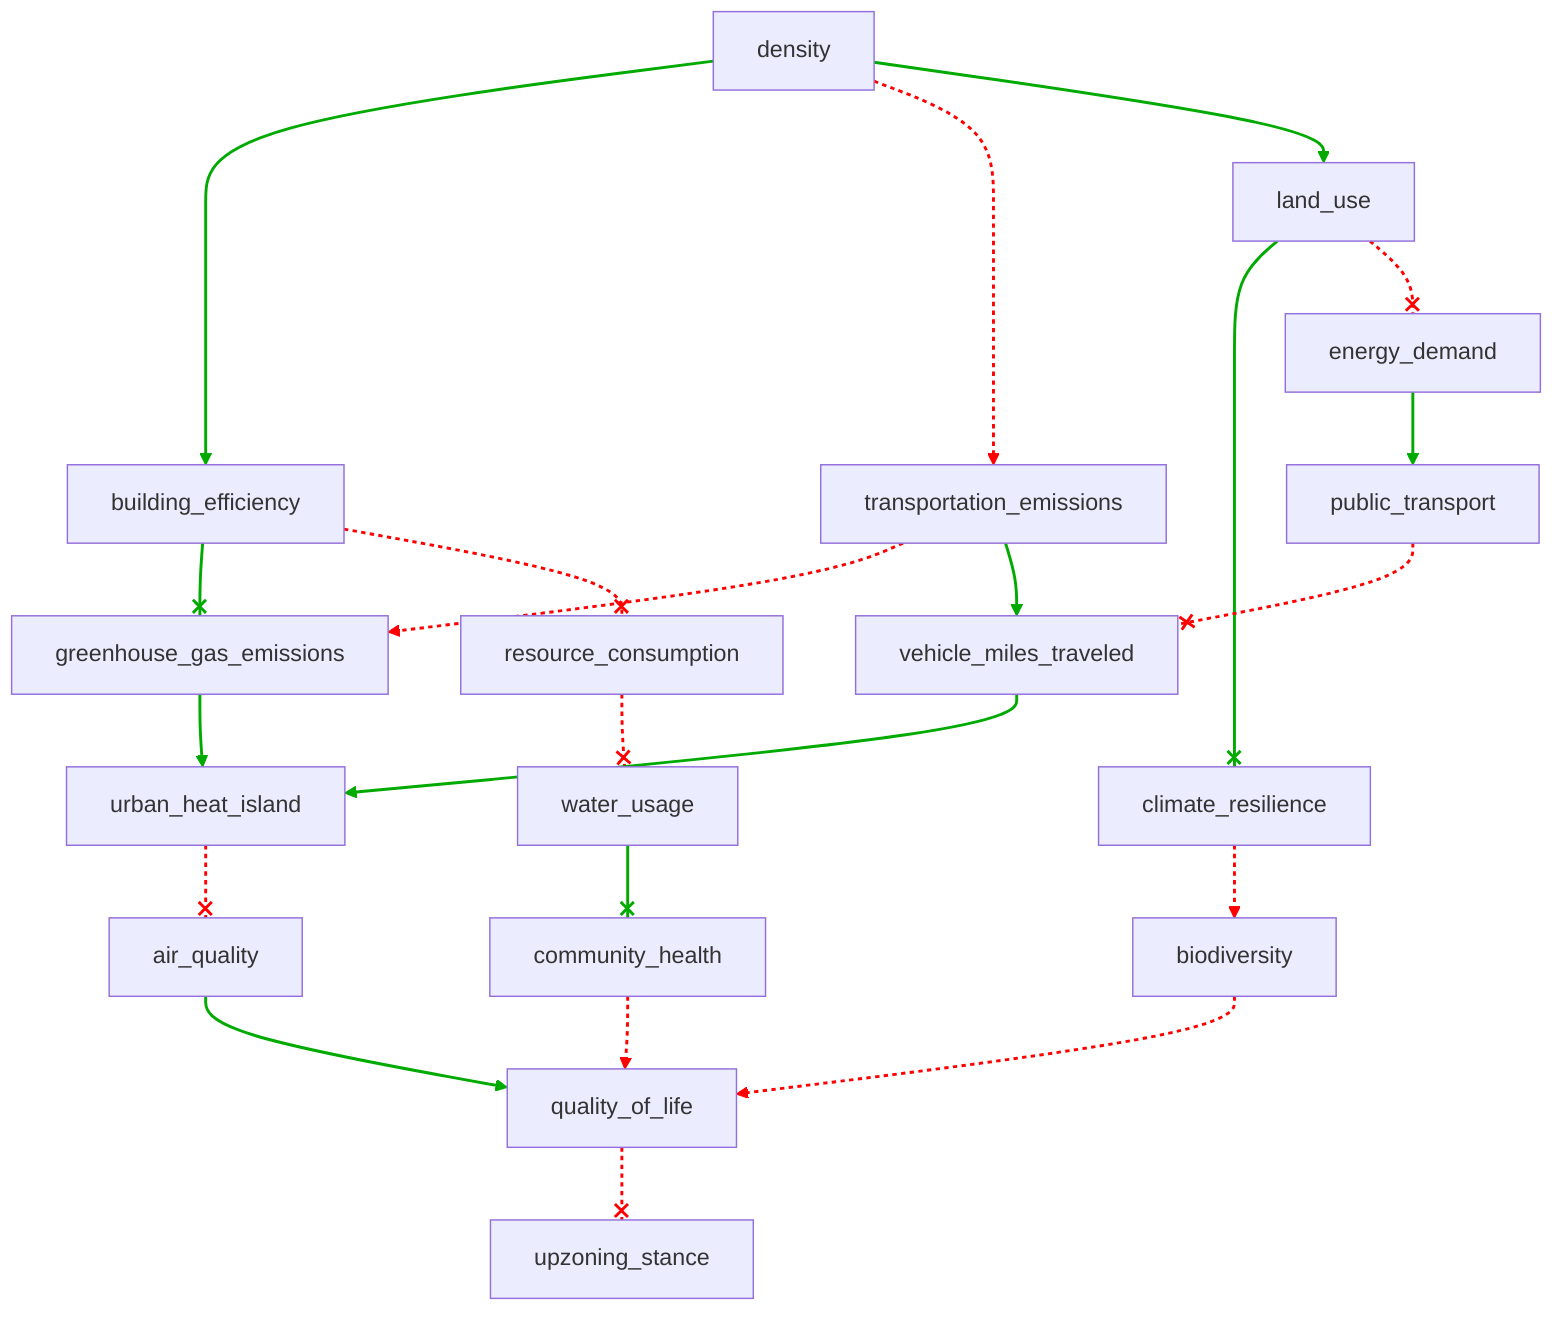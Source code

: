 flowchart TD
    n1[density]
    n2[building_efficiency]
    n3[transportation_emissions]
    n4[land_use]
    n5[greenhouse_gas_emissions]
    n6[resource_consumption]
    n7[climate_resilience]
    n8[energy_demand]
    n9[public_transport]
    n10[vehicle_miles_traveled]
    n11[urban_heat_island]
    n12[water_usage]
    n13[biodiversity]
    n14[air_quality]
    n15[community_health]
    n16[quality_of_life]
    n17[upzoning_stance]
    n1 --> n2
    n1 --> n3
    n1 --> n4
    n2 --x n5
    n2 --x n6
    n3 --> n5
    n3 --> n10
    n4 --x n7
    n4 --x n8
    n5 --> n11
    n6 --x n12
    n7 --> n13
    n8 --> n9
    n9 --x n10
    n10 --> n11
    n11 --x n14
    n12 --x n15
    n13 --> n16
    n14 --> n16
    n15 --> n16
    n16 --x n17
    linkStyle 0 stroke:#00AA00,stroke-width:2px
    linkStyle 1 stroke:#FF0000,stroke-dasharray:3,stroke-width:2px
    linkStyle 2 stroke:#00AA00,stroke-width:2px
    linkStyle 3 stroke:#00AA00,stroke-width:2px
    linkStyle 4 stroke:#FF0000,stroke-dasharray:3,stroke-width:2px
    linkStyle 5 stroke:#FF0000,stroke-dasharray:3,stroke-width:2px
    linkStyle 6 stroke:#00AA00,stroke-width:2px
    linkStyle 7 stroke:#00AA00,stroke-width:2px
    linkStyle 8 stroke:#FF0000,stroke-dasharray:3,stroke-width:2px
    linkStyle 9 stroke:#00AA00,stroke-width:2px
    linkStyle 10 stroke:#FF0000,stroke-dasharray:3,stroke-width:2px
    linkStyle 11 stroke:#FF0000,stroke-dasharray:3,stroke-width:2px
    linkStyle 12 stroke:#00AA00,stroke-width:2px
    linkStyle 13 stroke:#FF0000,stroke-dasharray:3,stroke-width:2px
    linkStyle 14 stroke:#00AA00,stroke-width:2px
    linkStyle 15 stroke:#FF0000,stroke-dasharray:3,stroke-width:2px
    linkStyle 16 stroke:#00AA00,stroke-width:2px
    linkStyle 17 stroke:#FF0000,stroke-dasharray:3,stroke-width:2px
    linkStyle 18 stroke:#00AA00,stroke-width:2px
    linkStyle 19 stroke:#FF0000,stroke-dasharray:3,stroke-width:2px
    linkStyle 20 stroke:#FF0000,stroke-dasharray:3,stroke-width:2px